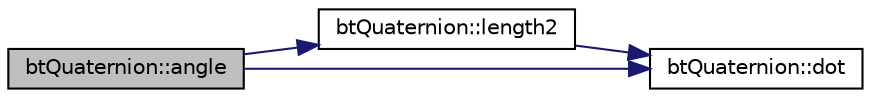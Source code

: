 digraph "btQuaternion::angle"
{
  edge [fontname="Helvetica",fontsize="10",labelfontname="Helvetica",labelfontsize="10"];
  node [fontname="Helvetica",fontsize="10",shape=record];
  rankdir="LR";
  Node1 [label="btQuaternion::angle",height=0.2,width=0.4,color="black", fillcolor="grey75", style="filled", fontcolor="black"];
  Node1 -> Node2 [color="midnightblue",fontsize="10",style="solid",fontname="Helvetica"];
  Node2 [label="btQuaternion::length2",height=0.2,width=0.4,color="black", fillcolor="white", style="filled",URL="$classbt_quaternion.html#a59cc2f3a2c732aba98cd43764165b8cd",tooltip="Return the length squared of the quaternion. "];
  Node2 -> Node3 [color="midnightblue",fontsize="10",style="solid",fontname="Helvetica"];
  Node3 [label="btQuaternion::dot",height=0.2,width=0.4,color="black", fillcolor="white", style="filled",URL="$classbt_quaternion.html#a37e450f3206a7b6f3f55049e297fb403",tooltip="Return the dot product between this quaternion and another. "];
  Node1 -> Node3 [color="midnightblue",fontsize="10",style="solid",fontname="Helvetica"];
}
